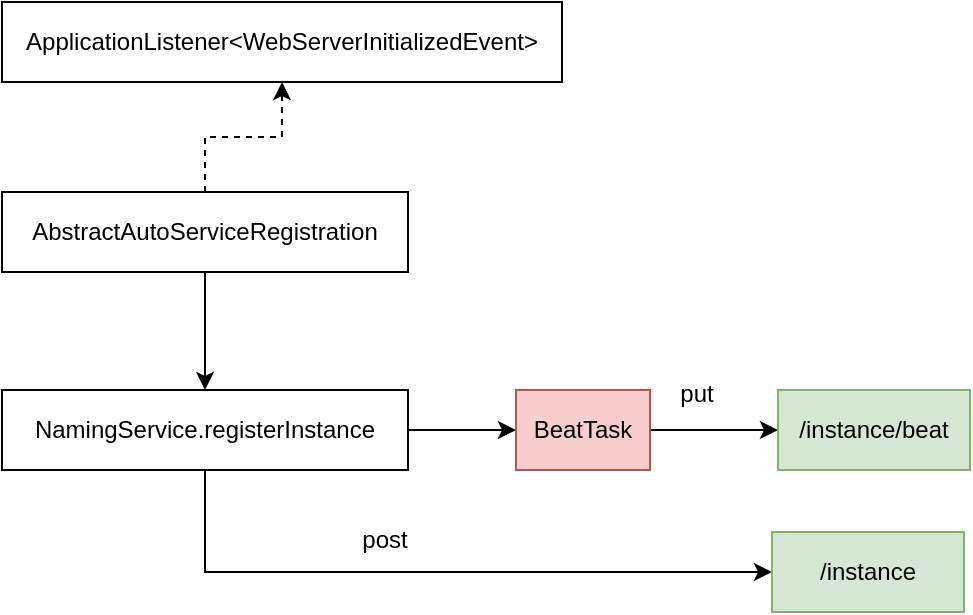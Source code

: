 <mxfile version="14.6.12" type="github">
  <diagram id="foWExXhYiQzyduggugy_" name="nacos-register">
    <mxGraphModel dx="1422" dy="882" grid="0" gridSize="10" guides="1" tooltips="1" connect="1" arrows="1" fold="1" page="1" pageScale="1" pageWidth="827" pageHeight="1169" math="0" shadow="0">
      <root>
        <mxCell id="0" />
        <mxCell id="1" parent="0" />
        <mxCell id="j5nX80cZWwIcQQnSqhvq-4" value="" style="edgeStyle=orthogonalEdgeStyle;rounded=0;orthogonalLoop=1;jettySize=auto;html=1;dashed=1;" edge="1" parent="1" source="j5nX80cZWwIcQQnSqhvq-1" target="j5nX80cZWwIcQQnSqhvq-2">
          <mxGeometry relative="1" as="geometry" />
        </mxCell>
        <mxCell id="j5nX80cZWwIcQQnSqhvq-8" style="edgeStyle=orthogonalEdgeStyle;rounded=0;orthogonalLoop=1;jettySize=auto;html=1;exitX=0.5;exitY=1;exitDx=0;exitDy=0;entryX=0.5;entryY=0;entryDx=0;entryDy=0;" edge="1" parent="1" source="j5nX80cZWwIcQQnSqhvq-1" target="j5nX80cZWwIcQQnSqhvq-7">
          <mxGeometry relative="1" as="geometry" />
        </mxCell>
        <mxCell id="j5nX80cZWwIcQQnSqhvq-1" value="AbstractAutoServiceRegistration" style="rounded=0;whiteSpace=wrap;html=1;" vertex="1" parent="1">
          <mxGeometry x="128" y="188" width="203" height="40" as="geometry" />
        </mxCell>
        <mxCell id="j5nX80cZWwIcQQnSqhvq-2" value="ApplicationListener&amp;lt;WebServerInitializedEvent&amp;gt;" style="rounded=0;whiteSpace=wrap;html=1;" vertex="1" parent="1">
          <mxGeometry x="128" y="93" width="280" height="40" as="geometry" />
        </mxCell>
        <mxCell id="j5nX80cZWwIcQQnSqhvq-12" style="edgeStyle=orthogonalEdgeStyle;rounded=0;orthogonalLoop=1;jettySize=auto;html=1;exitX=1;exitY=0.5;exitDx=0;exitDy=0;entryX=0;entryY=0.5;entryDx=0;entryDy=0;" edge="1" parent="1" source="j5nX80cZWwIcQQnSqhvq-7" target="j5nX80cZWwIcQQnSqhvq-11">
          <mxGeometry relative="1" as="geometry" />
        </mxCell>
        <mxCell id="j5nX80cZWwIcQQnSqhvq-17" style="edgeStyle=orthogonalEdgeStyle;rounded=0;orthogonalLoop=1;jettySize=auto;html=1;exitX=0.5;exitY=1;exitDx=0;exitDy=0;entryX=0;entryY=0.5;entryDx=0;entryDy=0;" edge="1" parent="1" source="j5nX80cZWwIcQQnSqhvq-7" target="j5nX80cZWwIcQQnSqhvq-14">
          <mxGeometry relative="1" as="geometry" />
        </mxCell>
        <mxCell id="j5nX80cZWwIcQQnSqhvq-7" value="NamingService.registerInstance" style="rounded=0;whiteSpace=wrap;html=1;" vertex="1" parent="1">
          <mxGeometry x="128" y="287" width="203" height="40" as="geometry" />
        </mxCell>
        <mxCell id="j5nX80cZWwIcQQnSqhvq-15" style="edgeStyle=orthogonalEdgeStyle;rounded=0;orthogonalLoop=1;jettySize=auto;html=1;exitX=1;exitY=0.5;exitDx=0;exitDy=0;entryX=0;entryY=0.5;entryDx=0;entryDy=0;" edge="1" parent="1" source="j5nX80cZWwIcQQnSqhvq-11" target="j5nX80cZWwIcQQnSqhvq-13">
          <mxGeometry relative="1" as="geometry" />
        </mxCell>
        <mxCell id="j5nX80cZWwIcQQnSqhvq-11" value="BeatTask" style="rounded=0;whiteSpace=wrap;html=1;fillColor=#f8cecc;strokeColor=#b85450;" vertex="1" parent="1">
          <mxGeometry x="385" y="287" width="67" height="40" as="geometry" />
        </mxCell>
        <mxCell id="j5nX80cZWwIcQQnSqhvq-13" value="/instance/beat" style="rounded=0;whiteSpace=wrap;html=1;fillColor=#d5e8d4;strokeColor=#82b366;" vertex="1" parent="1">
          <mxGeometry x="516" y="287" width="96" height="40" as="geometry" />
        </mxCell>
        <mxCell id="j5nX80cZWwIcQQnSqhvq-14" value="/instance" style="rounded=0;whiteSpace=wrap;html=1;fillColor=#d5e8d4;strokeColor=#82b366;" vertex="1" parent="1">
          <mxGeometry x="513" y="358" width="96" height="40" as="geometry" />
        </mxCell>
        <mxCell id="j5nX80cZWwIcQQnSqhvq-16" value="put" style="text;html=1;align=center;verticalAlign=middle;resizable=0;points=[];autosize=1;strokeColor=none;" vertex="1" parent="1">
          <mxGeometry x="461" y="280" width="27" height="18" as="geometry" />
        </mxCell>
        <mxCell id="j5nX80cZWwIcQQnSqhvq-18" value="post" style="text;html=1;align=center;verticalAlign=middle;resizable=0;points=[];autosize=1;strokeColor=none;" vertex="1" parent="1">
          <mxGeometry x="302" y="353" width="33" height="18" as="geometry" />
        </mxCell>
      </root>
    </mxGraphModel>
  </diagram>
</mxfile>
